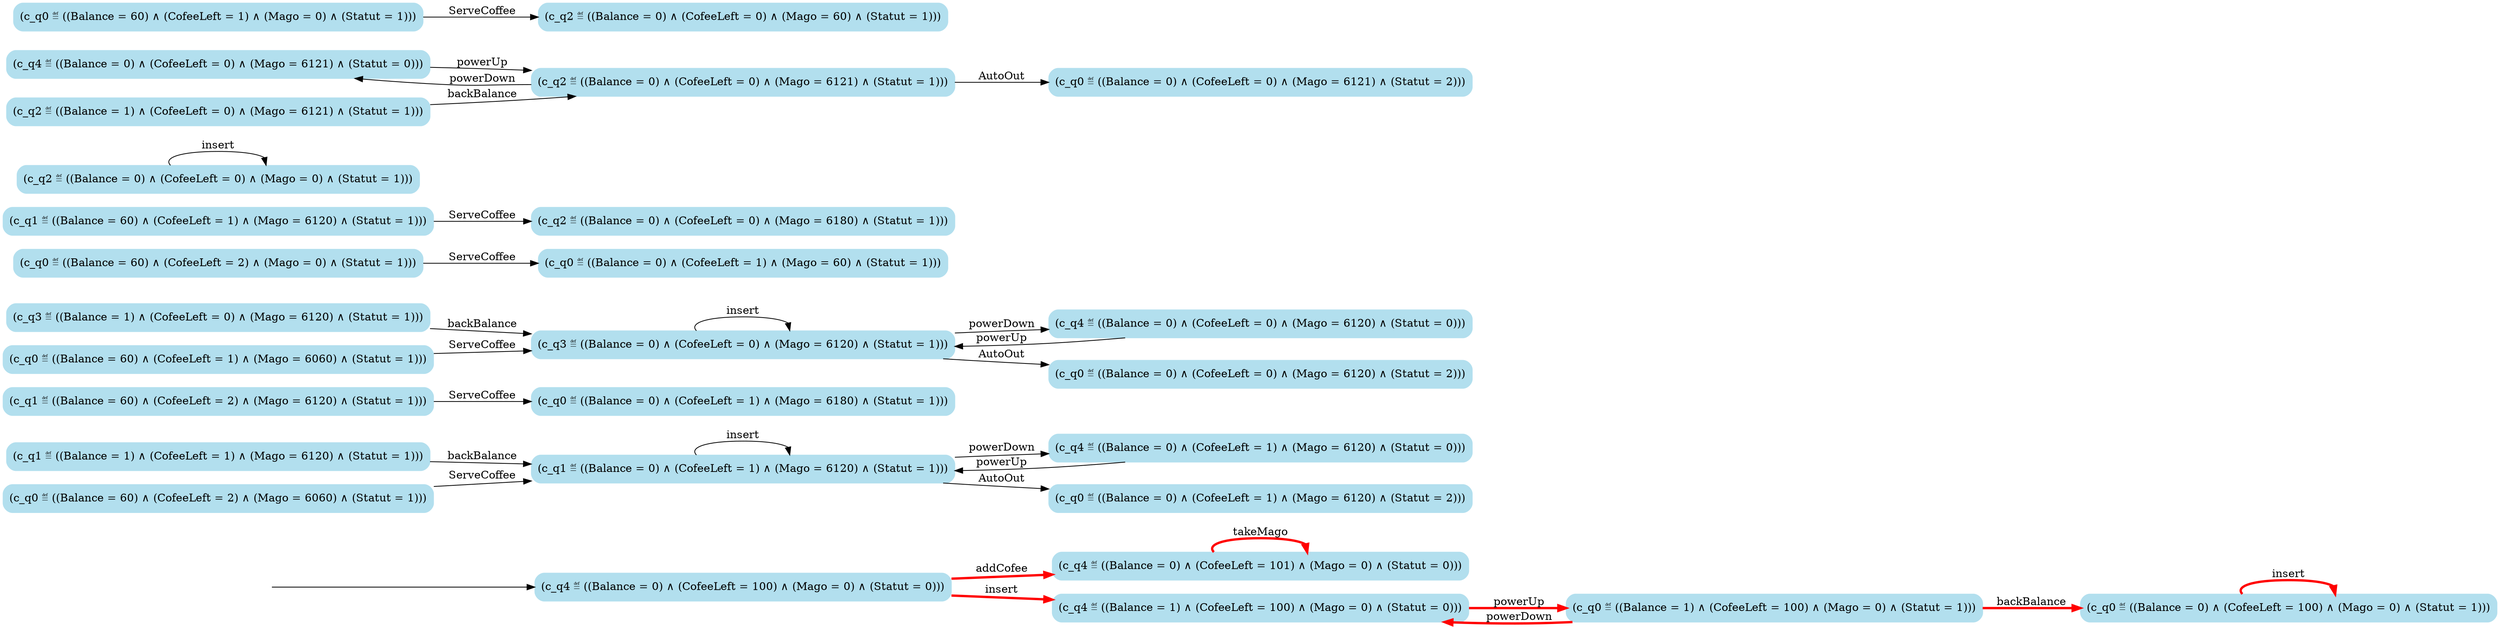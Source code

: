 digraph G {

	rankdir = LR;

	start_c_q4_2[style=invisible];

	node[shape=box, style="rounded, filled", color=lightblue2];

	c_q1_38[label="(c_q1 ≝ ((Balance = 0) ∧ (CofeeLeft = 1) ∧ (Mago = 6120) ∧ (Statut = 1)))"];
	c_q0_35[label="(c_q0 ≝ ((Balance = 0) ∧ (CofeeLeft = 1) ∧ (Mago = 6180) ∧ (Statut = 1)))"];
	c_q3_48[label="(c_q3 ≝ ((Balance = 1) ∧ (CofeeLeft = 0) ∧ (Mago = 6120) ∧ (Statut = 1)))"];
	c_q0_15[label="(c_q0 ≝ ((Balance = 0) ∧ (CofeeLeft = 1) ∧ (Mago = 60) ∧ (Statut = 1)))"];
	c_q4_55[label="(c_q4 ≝ ((Balance = 0) ∧ (CofeeLeft = 0) ∧ (Mago = 6120) ∧ (Statut = 0)))"];
	c_q4_2[label="(c_q4 ≝ ((Balance = 0) ∧ (CofeeLeft = 100) ∧ (Mago = 0) ∧ (Statut = 0)))"];
	c_q0_24[label="(c_q0 ≝ ((Balance = 60) ∧ (CofeeLeft = 1) ∧ (Mago = 6060) ∧ (Statut = 1)))"];
	c_q1_28[label="(c_q1 ≝ ((Balance = 1) ∧ (CofeeLeft = 1) ∧ (Mago = 6120) ∧ (Statut = 1)))"];
	c_q2_37[label="(c_q2 ≝ ((Balance = 0) ∧ (CofeeLeft = 0) ∧ (Mago = 6180) ∧ (Statut = 1)))"];
	c_q0_14[label="(c_q0 ≝ ((Balance = 60) ∧ (CofeeLeft = 2) ∧ (Mago = 0) ∧ (Statut = 1)))"];
	c_q0_20[label="(c_q0 ≝ ((Balance = 60) ∧ (CofeeLeft = 2) ∧ (Mago = 6060) ∧ (Statut = 1)))"];
	c_q1_36[label="(c_q1 ≝ ((Balance = 60) ∧ (CofeeLeft = 1) ∧ (Mago = 6120) ∧ (Statut = 1)))"];
	c_q0_53[label="(c_q0 ≝ ((Balance = 0) ∧ (CofeeLeft = 0) ∧ (Mago = 6120) ∧ (Statut = 2)))"];
	c_q4_5[label="(c_q4 ≝ ((Balance = 0) ∧ (CofeeLeft = 101) ∧ (Mago = 0) ∧ (Statut = 0)))"];
	c_q1_34[label="(c_q1 ≝ ((Balance = 60) ∧ (CofeeLeft = 2) ∧ (Mago = 6120) ∧ (Statut = 1)))"];
	c_q2_43[label="(c_q2 ≝ ((Balance = 0) ∧ (CofeeLeft = 0) ∧ (Mago = 0) ∧ (Statut = 1)))"];
	c_q4_47[label="(c_q4 ≝ ((Balance = 0) ∧ (CofeeLeft = 0) ∧ (Mago = 6121) ∧ (Statut = 0)))"];
	c_q0_22[label="(c_q0 ≝ ((Balance = 60) ∧ (CofeeLeft = 1) ∧ (Mago = 0) ∧ (Statut = 1)))"];
	c_q2_46[label="(c_q2 ≝ ((Balance = 0) ∧ (CofeeLeft = 0) ∧ (Mago = 6121) ∧ (Statut = 1)))"];
	c_q2_23[label="(c_q2 ≝ ((Balance = 0) ∧ (CofeeLeft = 0) ∧ (Mago = 60) ∧ (Statut = 1)))"];
	c_q2_40[label="(c_q2 ≝ ((Balance = 1) ∧ (CofeeLeft = 0) ∧ (Mago = 6121) ∧ (Statut = 1)))"];
	c_q0_45[label="(c_q0 ≝ ((Balance = 0) ∧ (CofeeLeft = 0) ∧ (Mago = 6121) ∧ (Statut = 2)))"];
	c_q4_39[label="(c_q4 ≝ ((Balance = 0) ∧ (CofeeLeft = 1) ∧ (Mago = 6120) ∧ (Statut = 0)))"];
	c_q0_26[label="(c_q0 ≝ ((Balance = 1) ∧ (CofeeLeft = 100) ∧ (Mago = 0) ∧ (Statut = 1)))"];
	c_q4_27[label="(c_q4 ≝ ((Balance = 1) ∧ (CofeeLeft = 100) ∧ (Mago = 0) ∧ (Statut = 0)))"];
	c_q3_54[label="(c_q3 ≝ ((Balance = 0) ∧ (CofeeLeft = 0) ∧ (Mago = 6120) ∧ (Statut = 1)))"];
	c_q0_19[label="(c_q0 ≝ ((Balance = 0) ∧ (CofeeLeft = 100) ∧ (Mago = 0) ∧ (Statut = 1)))"];
	c_q0_33[label="(c_q0 ≝ ((Balance = 0) ∧ (CofeeLeft = 1) ∧ (Mago = 6120) ∧ (Statut = 2)))"];

	start_c_q4_2 -> c_q4_2;
	c_q4_2 -> c_q4_5[label="addCofee", penwidth=3, color=red];
	c_q4_2 -> c_q4_27[label="insert", penwidth=3, color=red];
	c_q4_5 -> c_q4_5[label="takeMago", penwidth=3, color=red];
	c_q4_27 -> c_q0_26[label="powerUp", penwidth=3, color=red];
	c_q4_39 -> c_q1_38[label="powerUp"];
	c_q4_47 -> c_q2_46[label="powerUp"];
	c_q4_55 -> c_q3_54[label="powerUp"];
	c_q0_14 -> c_q0_15[label="ServeCoffee"];
	c_q0_26 -> c_q0_19[label="backBalance", penwidth=3, color=red];
	c_q0_19 -> c_q0_19[label="insert", penwidth=3, color=red];
	c_q0_20 -> c_q1_38[label="ServeCoffee"];
	c_q0_22 -> c_q2_23[label="ServeCoffee"];
	c_q0_24 -> c_q3_54[label="ServeCoffee"];
	c_q0_26 -> c_q4_27[label="powerDown", penwidth=3, color=red];
	c_q1_28 -> c_q1_38[label="backBalance"];
	c_q1_38 -> c_q1_38[label="insert"];
	c_q1_38 -> c_q0_33[label="AutoOut"];
	c_q1_34 -> c_q0_35[label="ServeCoffee"];
	c_q1_36 -> c_q2_37[label="ServeCoffee"];
	c_q1_38 -> c_q4_39[label="powerDown"];
	c_q2_40 -> c_q2_46[label="backBalance"];
	c_q2_43 -> c_q2_43[label="insert"];
	c_q2_46 -> c_q0_45[label="AutoOut"];
	c_q2_46 -> c_q4_47[label="powerDown"];
	c_q3_48 -> c_q3_54[label="backBalance"];
	c_q3_54 -> c_q3_54[label="insert"];
	c_q3_54 -> c_q0_53[label="AutoOut"];
	c_q3_54 -> c_q4_55[label="powerDown"];

}